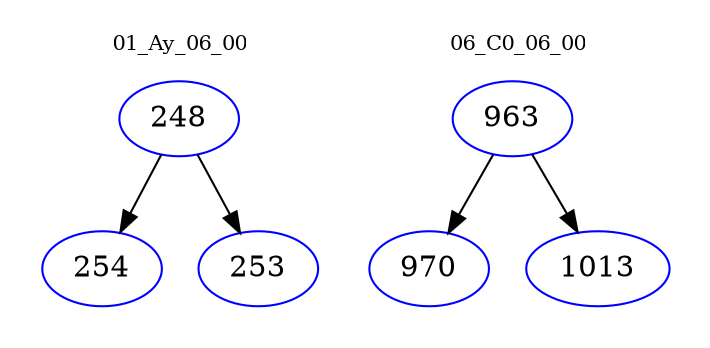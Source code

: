 digraph{
subgraph cluster_0 {
color = white
label = "01_Ay_06_00";
fontsize=10;
T0_248 [label="248", color="blue"]
T0_248 -> T0_254 [color="black"]
T0_254 [label="254", color="blue"]
T0_248 -> T0_253 [color="black"]
T0_253 [label="253", color="blue"]
}
subgraph cluster_1 {
color = white
label = "06_C0_06_00";
fontsize=10;
T1_963 [label="963", color="blue"]
T1_963 -> T1_970 [color="black"]
T1_970 [label="970", color="blue"]
T1_963 -> T1_1013 [color="black"]
T1_1013 [label="1013", color="blue"]
}
}
